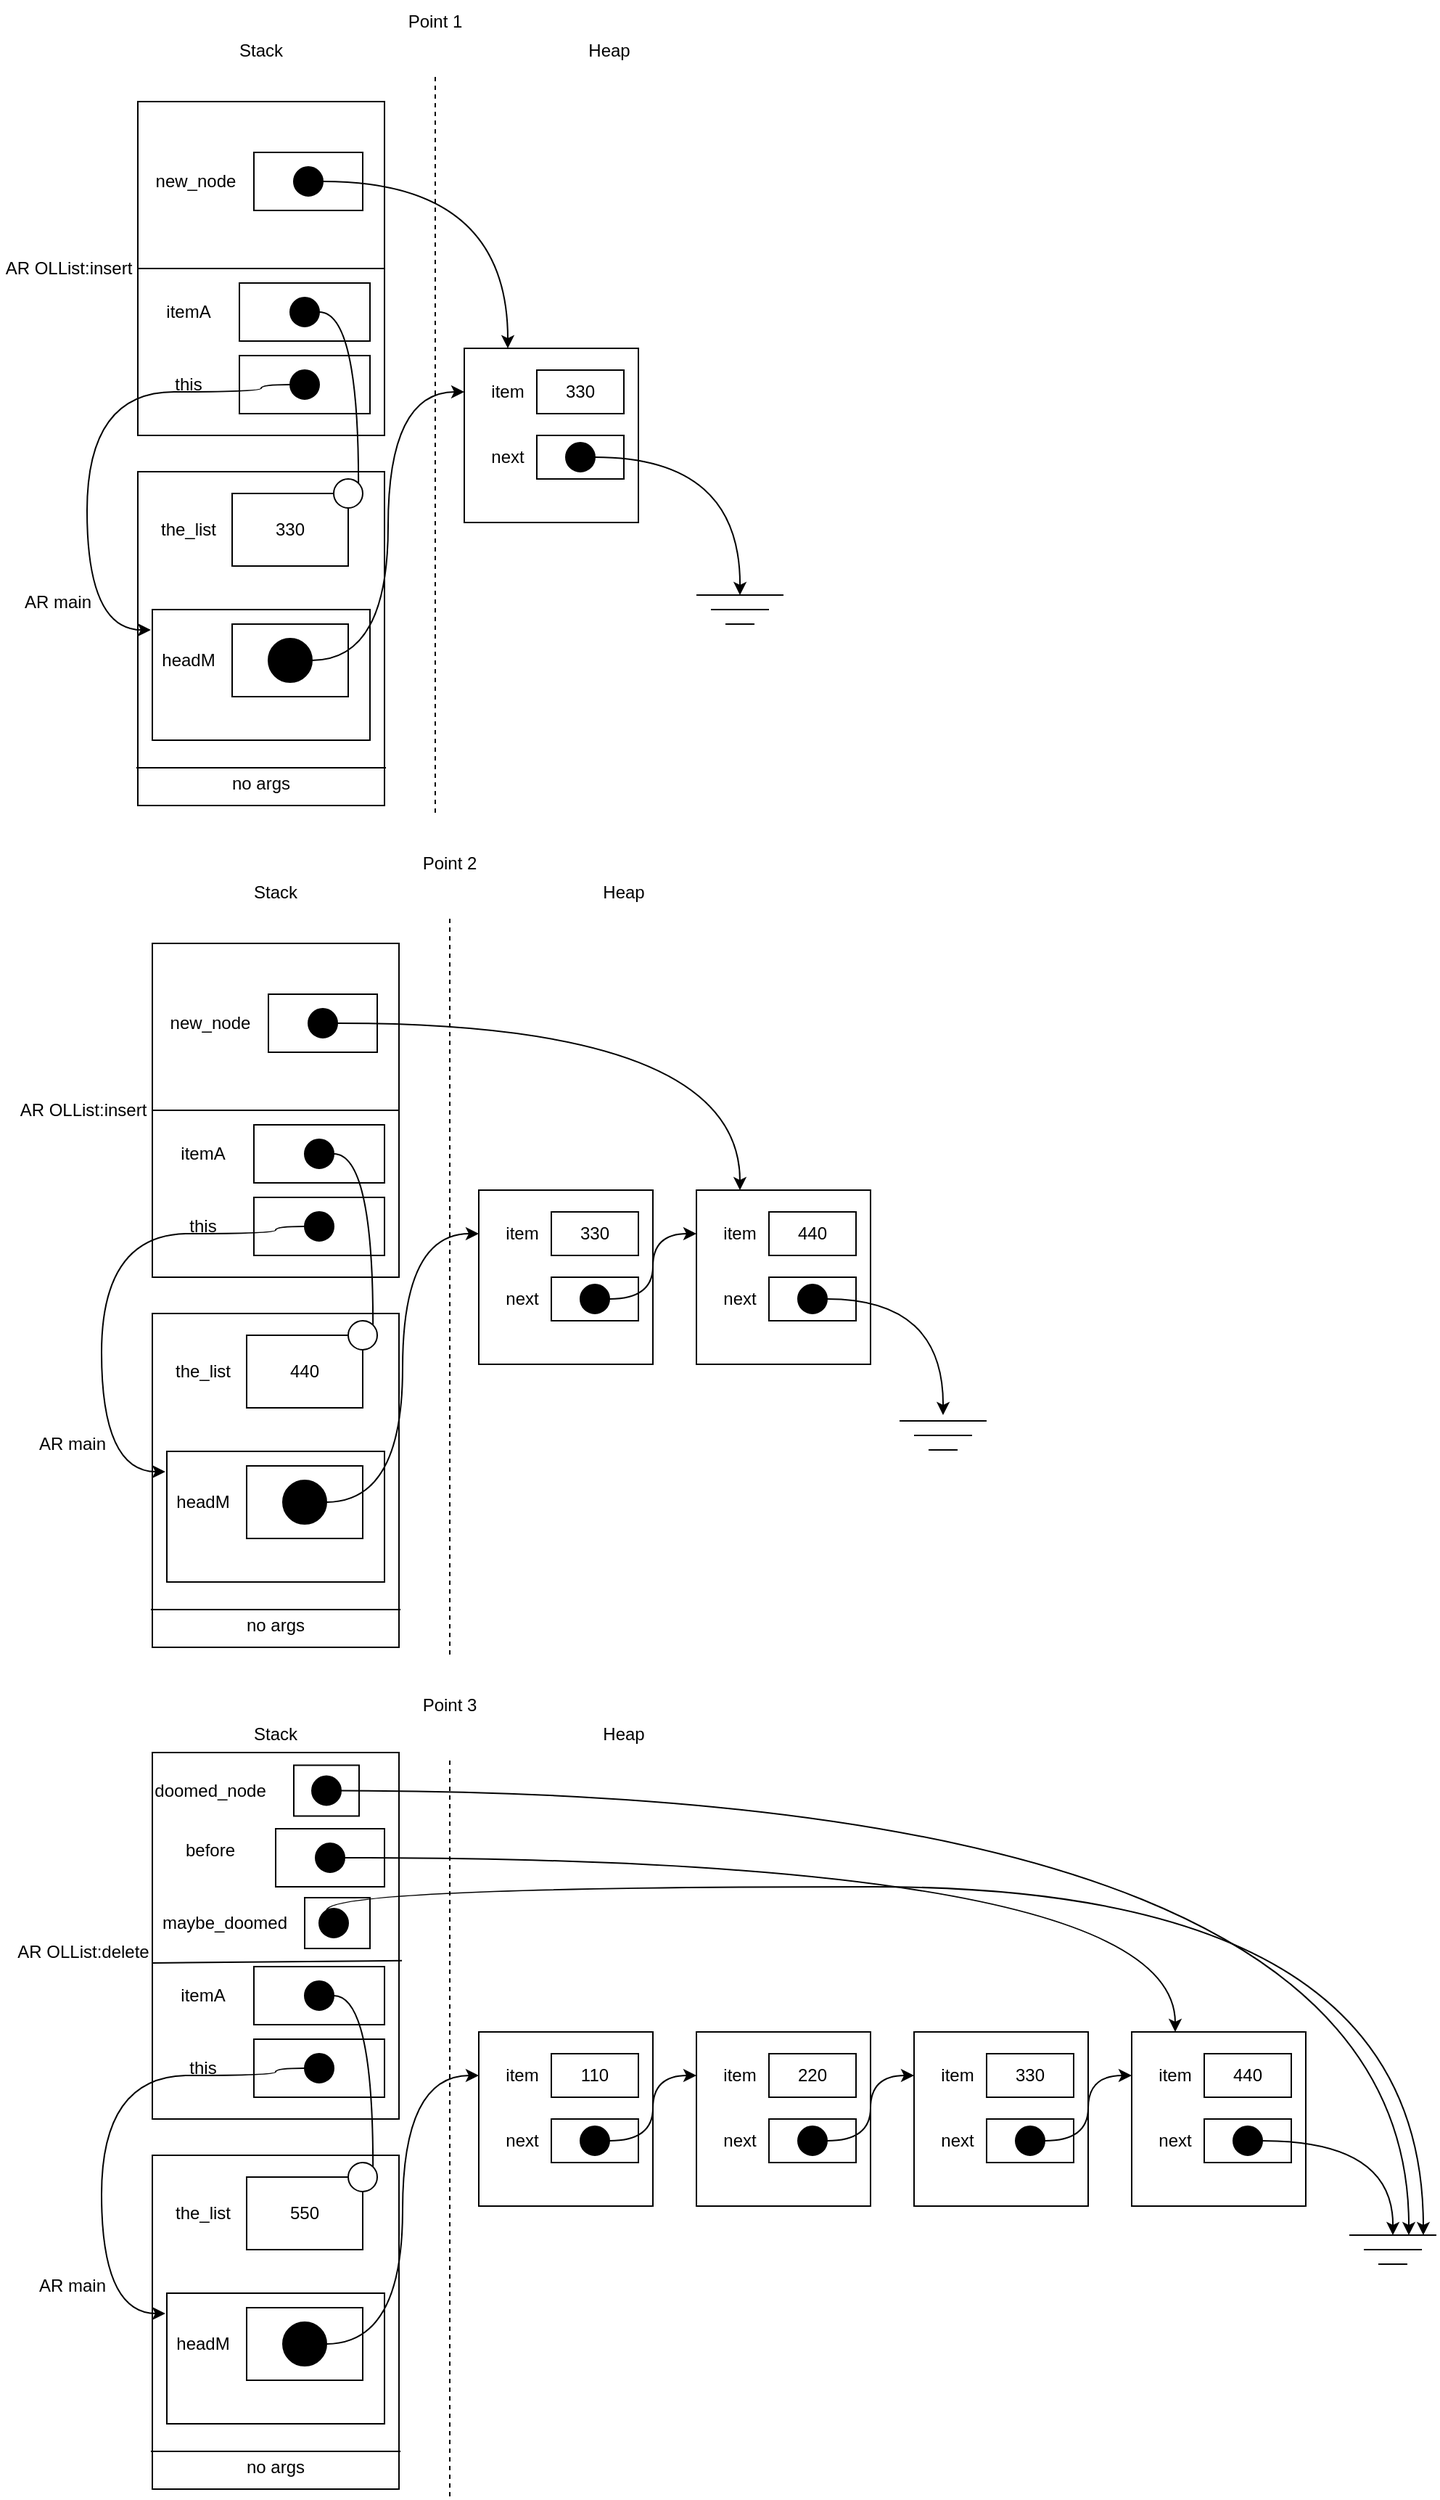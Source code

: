 <mxfile version="15.8.4" type="device"><diagram id="iZpp2DhXhqspzD6gXqu7" name="Page-1"><mxGraphModel dx="700" dy="792" grid="1" gridSize="10" guides="1" tooltips="1" connect="1" arrows="1" fold="1" page="1" pageScale="1" pageWidth="850" pageHeight="1100" math="0" shadow="0"><root><mxCell id="0"/><mxCell id="1" parent="0"/><mxCell id="zp3rCsjoMCtVCeSQoY2s-1" value="Point 1" style="text;html=1;strokeColor=none;fillColor=none;align=center;verticalAlign=middle;whiteSpace=wrap;rounded=0;" vertex="1" parent="1"><mxGeometry x="270" y="40" width="60" height="30" as="geometry"/></mxCell><mxCell id="zp3rCsjoMCtVCeSQoY2s-2" value="Stack" style="text;html=1;strokeColor=none;fillColor=none;align=center;verticalAlign=middle;whiteSpace=wrap;rounded=0;" vertex="1" parent="1"><mxGeometry x="150" y="60" width="60" height="30" as="geometry"/></mxCell><mxCell id="zp3rCsjoMCtVCeSQoY2s-4" value="" style="endArrow=none;dashed=1;html=1;rounded=0;" edge="1" parent="1"><mxGeometry width="50" height="50" relative="1" as="geometry"><mxPoint x="300" y="600" as="sourcePoint"/><mxPoint x="300" y="90" as="targetPoint"/></mxGeometry></mxCell><mxCell id="zp3rCsjoMCtVCeSQoY2s-5" value="" style="rounded=0;whiteSpace=wrap;html=1;rotation=90;" vertex="1" parent="1"><mxGeometry x="65" y="395" width="230" height="170" as="geometry"/></mxCell><mxCell id="zp3rCsjoMCtVCeSQoY2s-6" value="AR main" style="text;html=1;strokeColor=none;fillColor=none;align=center;verticalAlign=middle;whiteSpace=wrap;rounded=0;" vertex="1" parent="1"><mxGeometry x="10" y="440" width="60" height="30" as="geometry"/></mxCell><mxCell id="zp3rCsjoMCtVCeSQoY2s-7" value="the_list" style="text;html=1;strokeColor=none;fillColor=none;align=center;verticalAlign=middle;whiteSpace=wrap;rounded=0;" vertex="1" parent="1"><mxGeometry x="100" y="390" width="60" height="30" as="geometry"/></mxCell><mxCell id="zp3rCsjoMCtVCeSQoY2s-8" value="330" style="rounded=0;whiteSpace=wrap;html=1;" vertex="1" parent="1"><mxGeometry x="160" y="380" width="80" height="50" as="geometry"/></mxCell><mxCell id="zp3rCsjoMCtVCeSQoY2s-11" value="" style="rounded=0;whiteSpace=wrap;html=1;" vertex="1" parent="1"><mxGeometry x="105" y="460" width="150" height="90" as="geometry"/></mxCell><mxCell id="zp3rCsjoMCtVCeSQoY2s-9" value="headM" style="text;html=1;strokeColor=none;fillColor=none;align=center;verticalAlign=middle;whiteSpace=wrap;rounded=0;" vertex="1" parent="1"><mxGeometry x="100" y="480" width="60" height="30" as="geometry"/></mxCell><mxCell id="zp3rCsjoMCtVCeSQoY2s-10" value="" style="rounded=0;whiteSpace=wrap;html=1;" vertex="1" parent="1"><mxGeometry x="160" y="470" width="80" height="50" as="geometry"/></mxCell><mxCell id="zp3rCsjoMCtVCeSQoY2s-13" value="" style="rounded=0;whiteSpace=wrap;html=1;rotation=90;" vertex="1" parent="1"><mxGeometry x="65" y="140" width="230" height="170" as="geometry"/></mxCell><mxCell id="zp3rCsjoMCtVCeSQoY2s-14" value="" style="endArrow=none;html=1;rounded=0;exitX=0.887;exitY=1.006;exitDx=0;exitDy=0;exitPerimeter=0;entryX=0.887;entryY=-0.006;entryDx=0;entryDy=0;entryPerimeter=0;" edge="1" parent="1" source="zp3rCsjoMCtVCeSQoY2s-5" target="zp3rCsjoMCtVCeSQoY2s-5"><mxGeometry width="50" height="50" relative="1" as="geometry"><mxPoint x="270" y="420" as="sourcePoint"/><mxPoint x="320" y="370" as="targetPoint"/></mxGeometry></mxCell><mxCell id="zp3rCsjoMCtVCeSQoY2s-15" value="no args" style="text;html=1;strokeColor=none;fillColor=none;align=center;verticalAlign=middle;whiteSpace=wrap;rounded=0;" vertex="1" parent="1"><mxGeometry x="150" y="565" width="60" height="30" as="geometry"/></mxCell><mxCell id="zp3rCsjoMCtVCeSQoY2s-16" value="AR OLList:insert" style="text;html=1;strokeColor=none;fillColor=none;align=center;verticalAlign=middle;whiteSpace=wrap;rounded=0;" vertex="1" parent="1"><mxGeometry y="210" width="95" height="30" as="geometry"/></mxCell><mxCell id="zp3rCsjoMCtVCeSQoY2s-17" value="" style="endArrow=none;html=1;rounded=0;exitX=0.5;exitY=1;exitDx=0;exitDy=0;entryX=0.5;entryY=0;entryDx=0;entryDy=0;" edge="1" parent="1" source="zp3rCsjoMCtVCeSQoY2s-13" target="zp3rCsjoMCtVCeSQoY2s-13"><mxGeometry width="50" height="50" relative="1" as="geometry"><mxPoint x="310" y="400" as="sourcePoint"/><mxPoint x="360" y="350" as="targetPoint"/></mxGeometry></mxCell><mxCell id="zp3rCsjoMCtVCeSQoY2s-18" value="itemA" style="text;html=1;strokeColor=none;fillColor=none;align=center;verticalAlign=middle;whiteSpace=wrap;rounded=0;" vertex="1" parent="1"><mxGeometry x="100" y="240" width="60" height="30" as="geometry"/></mxCell><mxCell id="zp3rCsjoMCtVCeSQoY2s-19" value="" style="rounded=0;whiteSpace=wrap;html=1;" vertex="1" parent="1"><mxGeometry x="165" y="235" width="90" height="40" as="geometry"/></mxCell><mxCell id="zp3rCsjoMCtVCeSQoY2s-20" value="this" style="text;html=1;strokeColor=none;fillColor=none;align=center;verticalAlign=middle;whiteSpace=wrap;rounded=0;" vertex="1" parent="1"><mxGeometry x="100" y="290" width="60" height="30" as="geometry"/></mxCell><mxCell id="zp3rCsjoMCtVCeSQoY2s-21" value="" style="rounded=0;whiteSpace=wrap;html=1;" vertex="1" parent="1"><mxGeometry x="165" y="285" width="90" height="40" as="geometry"/></mxCell><mxCell id="zp3rCsjoMCtVCeSQoY2s-23" style="edgeStyle=orthogonalEdgeStyle;rounded=0;orthogonalLoop=1;jettySize=auto;html=1;exitX=0;exitY=0.5;exitDx=0;exitDy=0;entryX=-0.007;entryY=0.156;entryDx=0;entryDy=0;curved=1;entryPerimeter=0;" edge="1" parent="1" source="zp3rCsjoMCtVCeSQoY2s-22" target="zp3rCsjoMCtVCeSQoY2s-11"><mxGeometry relative="1" as="geometry"><Array as="points"><mxPoint x="180" y="305"/><mxPoint x="180" y="310"/><mxPoint x="60" y="310"/><mxPoint x="60" y="474"/></Array></mxGeometry></mxCell><mxCell id="zp3rCsjoMCtVCeSQoY2s-22" value="" style="ellipse;whiteSpace=wrap;html=1;aspect=fixed;fillColor=#000000;" vertex="1" parent="1"><mxGeometry x="200" y="295" width="20" height="20" as="geometry"/></mxCell><mxCell id="zp3rCsjoMCtVCeSQoY2s-25" value="" style="ellipse;whiteSpace=wrap;html=1;aspect=fixed;fillColor=#000000;" vertex="1" parent="1"><mxGeometry x="200" y="245" width="20" height="20" as="geometry"/></mxCell><mxCell id="zp3rCsjoMCtVCeSQoY2s-27" value="" style="ellipse;whiteSpace=wrap;html=1;aspect=fixed;fillColor=#FFFFFF;" vertex="1" parent="1"><mxGeometry x="230" y="370" width="20" height="20" as="geometry"/></mxCell><mxCell id="zp3rCsjoMCtVCeSQoY2s-28" value="" style="edgeStyle=orthogonalEdgeStyle;curved=1;rounded=0;orthogonalLoop=1;jettySize=auto;html=1;entryX=1;entryY=0;entryDx=0;entryDy=0;endArrow=none;" edge="1" parent="1" source="zp3rCsjoMCtVCeSQoY2s-25" target="zp3rCsjoMCtVCeSQoY2s-27"><mxGeometry relative="1" as="geometry"><mxPoint x="224.142" y="250" as="sourcePoint"/><mxPoint x="240" y="380" as="targetPoint"/><Array as="points"/></mxGeometry></mxCell><mxCell id="zp3rCsjoMCtVCeSQoY2s-29" value="Heap" style="text;html=1;strokeColor=none;fillColor=none;align=center;verticalAlign=middle;whiteSpace=wrap;rounded=0;" vertex="1" parent="1"><mxGeometry x="390" y="60" width="60" height="30" as="geometry"/></mxCell><mxCell id="zp3rCsjoMCtVCeSQoY2s-30" value="new_node" style="text;html=1;strokeColor=none;fillColor=none;align=center;verticalAlign=middle;whiteSpace=wrap;rounded=0;" vertex="1" parent="1"><mxGeometry x="105" y="150" width="60" height="30" as="geometry"/></mxCell><mxCell id="zp3rCsjoMCtVCeSQoY2s-31" value="" style="rounded=0;whiteSpace=wrap;html=1;fillColor=#FFFFFF;" vertex="1" parent="1"><mxGeometry x="175" y="145" width="75" height="40" as="geometry"/></mxCell><mxCell id="zp3rCsjoMCtVCeSQoY2s-85" style="edgeStyle=orthogonalEdgeStyle;curved=1;rounded=0;orthogonalLoop=1;jettySize=auto;html=1;entryX=0.25;entryY=0;entryDx=0;entryDy=0;" edge="1" parent="1" source="zp3rCsjoMCtVCeSQoY2s-32" target="zp3rCsjoMCtVCeSQoY2s-33"><mxGeometry relative="1" as="geometry"/></mxCell><mxCell id="zp3rCsjoMCtVCeSQoY2s-32" value="" style="ellipse;whiteSpace=wrap;html=1;aspect=fixed;fillColor=#000000;" vertex="1" parent="1"><mxGeometry x="202.5" y="155" width="20" height="20" as="geometry"/></mxCell><mxCell id="zp3rCsjoMCtVCeSQoY2s-33" value="" style="rounded=0;whiteSpace=wrap;html=1;fillColor=#FFFFFF;" vertex="1" parent="1"><mxGeometry x="320" y="280" width="120" height="120" as="geometry"/></mxCell><mxCell id="zp3rCsjoMCtVCeSQoY2s-34" value="item" style="text;html=1;strokeColor=none;fillColor=none;align=center;verticalAlign=middle;whiteSpace=wrap;rounded=0;" vertex="1" parent="1"><mxGeometry x="320" y="295" width="60" height="30" as="geometry"/></mxCell><mxCell id="zp3rCsjoMCtVCeSQoY2s-35" value="next" style="text;html=1;strokeColor=none;fillColor=none;align=center;verticalAlign=middle;whiteSpace=wrap;rounded=0;" vertex="1" parent="1"><mxGeometry x="320" y="340" width="60" height="30" as="geometry"/></mxCell><mxCell id="zp3rCsjoMCtVCeSQoY2s-36" value="330" style="rounded=0;whiteSpace=wrap;html=1;fillColor=#FFFFFF;" vertex="1" parent="1"><mxGeometry x="370" y="295" width="60" height="30" as="geometry"/></mxCell><mxCell id="zp3rCsjoMCtVCeSQoY2s-38" style="edgeStyle=orthogonalEdgeStyle;curved=1;rounded=0;orthogonalLoop=1;jettySize=auto;html=1;entryX=0;entryY=0.25;entryDx=0;entryDy=0;" edge="1" parent="1" source="zp3rCsjoMCtVCeSQoY2s-37" target="zp3rCsjoMCtVCeSQoY2s-33"><mxGeometry relative="1" as="geometry"/></mxCell><mxCell id="zp3rCsjoMCtVCeSQoY2s-37" value="" style="ellipse;whiteSpace=wrap;html=1;aspect=fixed;fillColor=#000000;" vertex="1" parent="1"><mxGeometry x="185" y="480" width="30" height="30" as="geometry"/></mxCell><mxCell id="zp3rCsjoMCtVCeSQoY2s-39" value="" style="rounded=0;whiteSpace=wrap;html=1;fillColor=#FFFFFF;" vertex="1" parent="1"><mxGeometry x="370" y="340" width="60" height="30" as="geometry"/></mxCell><mxCell id="zp3rCsjoMCtVCeSQoY2s-44" style="edgeStyle=orthogonalEdgeStyle;curved=1;rounded=0;orthogonalLoop=1;jettySize=auto;html=1;exitX=1;exitY=0.5;exitDx=0;exitDy=0;" edge="1" parent="1" source="zp3rCsjoMCtVCeSQoY2s-40"><mxGeometry relative="1" as="geometry"><mxPoint x="510" y="450" as="targetPoint"/></mxGeometry></mxCell><mxCell id="zp3rCsjoMCtVCeSQoY2s-40" value="" style="ellipse;whiteSpace=wrap;html=1;aspect=fixed;fillColor=#000000;" vertex="1" parent="1"><mxGeometry x="390" y="345" width="20" height="20" as="geometry"/></mxCell><mxCell id="zp3rCsjoMCtVCeSQoY2s-41" value="" style="endArrow=none;html=1;rounded=0;curved=1;" edge="1" parent="1"><mxGeometry width="50" height="50" relative="1" as="geometry"><mxPoint x="480" y="450" as="sourcePoint"/><mxPoint x="540" y="450" as="targetPoint"/></mxGeometry></mxCell><mxCell id="zp3rCsjoMCtVCeSQoY2s-42" value="" style="endArrow=none;html=1;rounded=0;curved=1;" edge="1" parent="1"><mxGeometry width="50" height="50" relative="1" as="geometry"><mxPoint x="490" y="460" as="sourcePoint"/><mxPoint x="530" y="460" as="targetPoint"/></mxGeometry></mxCell><mxCell id="zp3rCsjoMCtVCeSQoY2s-43" value="" style="endArrow=none;html=1;rounded=0;curved=1;" edge="1" parent="1"><mxGeometry width="50" height="50" relative="1" as="geometry"><mxPoint x="500" y="470" as="sourcePoint"/><mxPoint x="520" y="470" as="targetPoint"/></mxGeometry></mxCell><mxCell id="zp3rCsjoMCtVCeSQoY2s-45" value="Point 2" style="text;html=1;strokeColor=none;fillColor=none;align=center;verticalAlign=middle;whiteSpace=wrap;rounded=0;" vertex="1" parent="1"><mxGeometry x="280" y="620" width="60" height="30" as="geometry"/></mxCell><mxCell id="zp3rCsjoMCtVCeSQoY2s-46" value="Stack" style="text;html=1;strokeColor=none;fillColor=none;align=center;verticalAlign=middle;whiteSpace=wrap;rounded=0;" vertex="1" parent="1"><mxGeometry x="160" y="640" width="60" height="30" as="geometry"/></mxCell><mxCell id="zp3rCsjoMCtVCeSQoY2s-47" value="" style="endArrow=none;dashed=1;html=1;rounded=0;" edge="1" parent="1"><mxGeometry width="50" height="50" relative="1" as="geometry"><mxPoint x="310" y="1180" as="sourcePoint"/><mxPoint x="310" y="670" as="targetPoint"/></mxGeometry></mxCell><mxCell id="zp3rCsjoMCtVCeSQoY2s-48" value="" style="rounded=0;whiteSpace=wrap;html=1;rotation=90;" vertex="1" parent="1"><mxGeometry x="75" y="975" width="230" height="170" as="geometry"/></mxCell><mxCell id="zp3rCsjoMCtVCeSQoY2s-49" value="AR main" style="text;html=1;strokeColor=none;fillColor=none;align=center;verticalAlign=middle;whiteSpace=wrap;rounded=0;" vertex="1" parent="1"><mxGeometry x="20" y="1020" width="60" height="30" as="geometry"/></mxCell><mxCell id="zp3rCsjoMCtVCeSQoY2s-50" value="the_list" style="text;html=1;strokeColor=none;fillColor=none;align=center;verticalAlign=middle;whiteSpace=wrap;rounded=0;" vertex="1" parent="1"><mxGeometry x="110" y="970" width="60" height="30" as="geometry"/></mxCell><mxCell id="zp3rCsjoMCtVCeSQoY2s-51" value="440" style="rounded=0;whiteSpace=wrap;html=1;" vertex="1" parent="1"><mxGeometry x="170" y="960" width="80" height="50" as="geometry"/></mxCell><mxCell id="zp3rCsjoMCtVCeSQoY2s-52" value="" style="rounded=0;whiteSpace=wrap;html=1;" vertex="1" parent="1"><mxGeometry x="115" y="1040" width="150" height="90" as="geometry"/></mxCell><mxCell id="zp3rCsjoMCtVCeSQoY2s-53" value="headM" style="text;html=1;strokeColor=none;fillColor=none;align=center;verticalAlign=middle;whiteSpace=wrap;rounded=0;" vertex="1" parent="1"><mxGeometry x="110" y="1060" width="60" height="30" as="geometry"/></mxCell><mxCell id="zp3rCsjoMCtVCeSQoY2s-54" value="" style="rounded=0;whiteSpace=wrap;html=1;" vertex="1" parent="1"><mxGeometry x="170" y="1050" width="80" height="50" as="geometry"/></mxCell><mxCell id="zp3rCsjoMCtVCeSQoY2s-55" value="" style="rounded=0;whiteSpace=wrap;html=1;rotation=90;" vertex="1" parent="1"><mxGeometry x="75" y="720" width="230" height="170" as="geometry"/></mxCell><mxCell id="zp3rCsjoMCtVCeSQoY2s-56" value="" style="endArrow=none;html=1;rounded=0;exitX=0.887;exitY=1.006;exitDx=0;exitDy=0;exitPerimeter=0;entryX=0.887;entryY=-0.006;entryDx=0;entryDy=0;entryPerimeter=0;" edge="1" parent="1" source="zp3rCsjoMCtVCeSQoY2s-48" target="zp3rCsjoMCtVCeSQoY2s-48"><mxGeometry width="50" height="50" relative="1" as="geometry"><mxPoint x="280" y="1000" as="sourcePoint"/><mxPoint x="330" y="950" as="targetPoint"/></mxGeometry></mxCell><mxCell id="zp3rCsjoMCtVCeSQoY2s-57" value="no args" style="text;html=1;strokeColor=none;fillColor=none;align=center;verticalAlign=middle;whiteSpace=wrap;rounded=0;" vertex="1" parent="1"><mxGeometry x="160" y="1145" width="60" height="30" as="geometry"/></mxCell><mxCell id="zp3rCsjoMCtVCeSQoY2s-58" value="AR OLList:insert" style="text;html=1;strokeColor=none;fillColor=none;align=center;verticalAlign=middle;whiteSpace=wrap;rounded=0;" vertex="1" parent="1"><mxGeometry x="10" y="790" width="95" height="30" as="geometry"/></mxCell><mxCell id="zp3rCsjoMCtVCeSQoY2s-59" value="" style="endArrow=none;html=1;rounded=0;exitX=0.5;exitY=1;exitDx=0;exitDy=0;entryX=0.5;entryY=0;entryDx=0;entryDy=0;" edge="1" parent="1" source="zp3rCsjoMCtVCeSQoY2s-55" target="zp3rCsjoMCtVCeSQoY2s-55"><mxGeometry width="50" height="50" relative="1" as="geometry"><mxPoint x="320" y="980" as="sourcePoint"/><mxPoint x="370" y="930" as="targetPoint"/></mxGeometry></mxCell><mxCell id="zp3rCsjoMCtVCeSQoY2s-60" value="itemA" style="text;html=1;strokeColor=none;fillColor=none;align=center;verticalAlign=middle;whiteSpace=wrap;rounded=0;" vertex="1" parent="1"><mxGeometry x="110" y="820" width="60" height="30" as="geometry"/></mxCell><mxCell id="zp3rCsjoMCtVCeSQoY2s-61" value="" style="rounded=0;whiteSpace=wrap;html=1;" vertex="1" parent="1"><mxGeometry x="175" y="815" width="90" height="40" as="geometry"/></mxCell><mxCell id="zp3rCsjoMCtVCeSQoY2s-62" value="this" style="text;html=1;strokeColor=none;fillColor=none;align=center;verticalAlign=middle;whiteSpace=wrap;rounded=0;" vertex="1" parent="1"><mxGeometry x="110" y="870" width="60" height="30" as="geometry"/></mxCell><mxCell id="zp3rCsjoMCtVCeSQoY2s-63" value="" style="rounded=0;whiteSpace=wrap;html=1;" vertex="1" parent="1"><mxGeometry x="175" y="865" width="90" height="40" as="geometry"/></mxCell><mxCell id="zp3rCsjoMCtVCeSQoY2s-64" style="edgeStyle=orthogonalEdgeStyle;rounded=0;orthogonalLoop=1;jettySize=auto;html=1;exitX=0;exitY=0.5;exitDx=0;exitDy=0;entryX=-0.007;entryY=0.156;entryDx=0;entryDy=0;curved=1;entryPerimeter=0;" edge="1" parent="1" source="zp3rCsjoMCtVCeSQoY2s-65" target="zp3rCsjoMCtVCeSQoY2s-52"><mxGeometry relative="1" as="geometry"><Array as="points"><mxPoint x="190" y="885"/><mxPoint x="190" y="890"/><mxPoint x="70" y="890"/><mxPoint x="70" y="1054"/></Array></mxGeometry></mxCell><mxCell id="zp3rCsjoMCtVCeSQoY2s-65" value="" style="ellipse;whiteSpace=wrap;html=1;aspect=fixed;fillColor=#000000;" vertex="1" parent="1"><mxGeometry x="210" y="875" width="20" height="20" as="geometry"/></mxCell><mxCell id="zp3rCsjoMCtVCeSQoY2s-66" value="" style="ellipse;whiteSpace=wrap;html=1;aspect=fixed;fillColor=#000000;" vertex="1" parent="1"><mxGeometry x="210" y="825" width="20" height="20" as="geometry"/></mxCell><mxCell id="zp3rCsjoMCtVCeSQoY2s-67" value="" style="ellipse;whiteSpace=wrap;html=1;aspect=fixed;fillColor=#FFFFFF;" vertex="1" parent="1"><mxGeometry x="240" y="950" width="20" height="20" as="geometry"/></mxCell><mxCell id="zp3rCsjoMCtVCeSQoY2s-68" value="" style="edgeStyle=orthogonalEdgeStyle;curved=1;rounded=0;orthogonalLoop=1;jettySize=auto;html=1;entryX=1;entryY=0;entryDx=0;entryDy=0;endArrow=none;" edge="1" parent="1" source="zp3rCsjoMCtVCeSQoY2s-66" target="zp3rCsjoMCtVCeSQoY2s-67"><mxGeometry relative="1" as="geometry"><mxPoint x="234.142" y="830" as="sourcePoint"/><mxPoint x="250" y="960" as="targetPoint"/><Array as="points"/></mxGeometry></mxCell><mxCell id="zp3rCsjoMCtVCeSQoY2s-69" value="Heap" style="text;html=1;strokeColor=none;fillColor=none;align=center;verticalAlign=middle;whiteSpace=wrap;rounded=0;" vertex="1" parent="1"><mxGeometry x="400" y="640" width="60" height="30" as="geometry"/></mxCell><mxCell id="zp3rCsjoMCtVCeSQoY2s-70" value="new_node" style="text;html=1;strokeColor=none;fillColor=none;align=center;verticalAlign=middle;whiteSpace=wrap;rounded=0;" vertex="1" parent="1"><mxGeometry x="115" y="730" width="60" height="30" as="geometry"/></mxCell><mxCell id="zp3rCsjoMCtVCeSQoY2s-71" value="" style="rounded=0;whiteSpace=wrap;html=1;fillColor=#FFFFFF;" vertex="1" parent="1"><mxGeometry x="185" y="725" width="75" height="40" as="geometry"/></mxCell><mxCell id="zp3rCsjoMCtVCeSQoY2s-93" style="edgeStyle=orthogonalEdgeStyle;curved=1;rounded=0;orthogonalLoop=1;jettySize=auto;html=1;entryX=0.25;entryY=0;entryDx=0;entryDy=0;" edge="1" parent="1" source="zp3rCsjoMCtVCeSQoY2s-72" target="zp3rCsjoMCtVCeSQoY2s-86"><mxGeometry relative="1" as="geometry"/></mxCell><mxCell id="zp3rCsjoMCtVCeSQoY2s-72" value="" style="ellipse;whiteSpace=wrap;html=1;aspect=fixed;fillColor=#000000;" vertex="1" parent="1"><mxGeometry x="212.5" y="735" width="20" height="20" as="geometry"/></mxCell><mxCell id="zp3rCsjoMCtVCeSQoY2s-73" value="" style="rounded=0;whiteSpace=wrap;html=1;fillColor=#FFFFFF;" vertex="1" parent="1"><mxGeometry x="330" y="860" width="120" height="120" as="geometry"/></mxCell><mxCell id="zp3rCsjoMCtVCeSQoY2s-74" value="item" style="text;html=1;strokeColor=none;fillColor=none;align=center;verticalAlign=middle;whiteSpace=wrap;rounded=0;" vertex="1" parent="1"><mxGeometry x="330" y="875" width="60" height="30" as="geometry"/></mxCell><mxCell id="zp3rCsjoMCtVCeSQoY2s-75" value="next" style="text;html=1;strokeColor=none;fillColor=none;align=center;verticalAlign=middle;whiteSpace=wrap;rounded=0;" vertex="1" parent="1"><mxGeometry x="330" y="920" width="60" height="30" as="geometry"/></mxCell><mxCell id="zp3rCsjoMCtVCeSQoY2s-76" value="330" style="rounded=0;whiteSpace=wrap;html=1;fillColor=#FFFFFF;" vertex="1" parent="1"><mxGeometry x="380" y="875" width="60" height="30" as="geometry"/></mxCell><mxCell id="zp3rCsjoMCtVCeSQoY2s-77" style="edgeStyle=orthogonalEdgeStyle;curved=1;rounded=0;orthogonalLoop=1;jettySize=auto;html=1;entryX=0;entryY=0.25;entryDx=0;entryDy=0;" edge="1" parent="1" source="zp3rCsjoMCtVCeSQoY2s-78" target="zp3rCsjoMCtVCeSQoY2s-73"><mxGeometry relative="1" as="geometry"/></mxCell><mxCell id="zp3rCsjoMCtVCeSQoY2s-78" value="" style="ellipse;whiteSpace=wrap;html=1;aspect=fixed;fillColor=#000000;" vertex="1" parent="1"><mxGeometry x="195" y="1060" width="30" height="30" as="geometry"/></mxCell><mxCell id="zp3rCsjoMCtVCeSQoY2s-79" value="" style="rounded=0;whiteSpace=wrap;html=1;fillColor=#FFFFFF;" vertex="1" parent="1"><mxGeometry x="380" y="920" width="60" height="30" as="geometry"/></mxCell><mxCell id="zp3rCsjoMCtVCeSQoY2s-80" style="edgeStyle=orthogonalEdgeStyle;curved=1;rounded=0;orthogonalLoop=1;jettySize=auto;html=1;exitX=1;exitY=0.5;exitDx=0;exitDy=0;entryX=0;entryY=0.5;entryDx=0;entryDy=0;" edge="1" parent="1" source="zp3rCsjoMCtVCeSQoY2s-81" target="zp3rCsjoMCtVCeSQoY2s-87"><mxGeometry relative="1" as="geometry"><mxPoint x="520" y="1030" as="targetPoint"/></mxGeometry></mxCell><mxCell id="zp3rCsjoMCtVCeSQoY2s-81" value="" style="ellipse;whiteSpace=wrap;html=1;aspect=fixed;fillColor=#000000;" vertex="1" parent="1"><mxGeometry x="400" y="925" width="20" height="20" as="geometry"/></mxCell><mxCell id="zp3rCsjoMCtVCeSQoY2s-82" value="" style="endArrow=none;html=1;rounded=0;curved=1;" edge="1" parent="1"><mxGeometry width="50" height="50" relative="1" as="geometry"><mxPoint x="620" y="1019" as="sourcePoint"/><mxPoint x="680" y="1019" as="targetPoint"/></mxGeometry></mxCell><mxCell id="zp3rCsjoMCtVCeSQoY2s-83" value="" style="endArrow=none;html=1;rounded=0;curved=1;" edge="1" parent="1"><mxGeometry width="50" height="50" relative="1" as="geometry"><mxPoint x="630" y="1029" as="sourcePoint"/><mxPoint x="670" y="1029" as="targetPoint"/></mxGeometry></mxCell><mxCell id="zp3rCsjoMCtVCeSQoY2s-84" value="" style="endArrow=none;html=1;rounded=0;curved=1;" edge="1" parent="1"><mxGeometry width="50" height="50" relative="1" as="geometry"><mxPoint x="640" y="1039" as="sourcePoint"/><mxPoint x="660" y="1039" as="targetPoint"/></mxGeometry></mxCell><mxCell id="zp3rCsjoMCtVCeSQoY2s-86" value="" style="rounded=0;whiteSpace=wrap;html=1;fillColor=#FFFFFF;" vertex="1" parent="1"><mxGeometry x="480" y="860" width="120" height="120" as="geometry"/></mxCell><mxCell id="zp3rCsjoMCtVCeSQoY2s-87" value="item" style="text;html=1;strokeColor=none;fillColor=none;align=center;verticalAlign=middle;whiteSpace=wrap;rounded=0;" vertex="1" parent="1"><mxGeometry x="480" y="875" width="60" height="30" as="geometry"/></mxCell><mxCell id="zp3rCsjoMCtVCeSQoY2s-88" value="next" style="text;html=1;strokeColor=none;fillColor=none;align=center;verticalAlign=middle;whiteSpace=wrap;rounded=0;" vertex="1" parent="1"><mxGeometry x="480" y="920" width="60" height="30" as="geometry"/></mxCell><mxCell id="zp3rCsjoMCtVCeSQoY2s-89" value="440" style="rounded=0;whiteSpace=wrap;html=1;fillColor=#FFFFFF;" vertex="1" parent="1"><mxGeometry x="530" y="875" width="60" height="30" as="geometry"/></mxCell><mxCell id="zp3rCsjoMCtVCeSQoY2s-90" value="" style="rounded=0;whiteSpace=wrap;html=1;fillColor=#FFFFFF;" vertex="1" parent="1"><mxGeometry x="530" y="920" width="60" height="30" as="geometry"/></mxCell><mxCell id="zp3rCsjoMCtVCeSQoY2s-92" style="edgeStyle=orthogonalEdgeStyle;curved=1;rounded=0;orthogonalLoop=1;jettySize=auto;html=1;" edge="1" parent="1" source="zp3rCsjoMCtVCeSQoY2s-91"><mxGeometry relative="1" as="geometry"><mxPoint x="650" y="1015" as="targetPoint"/></mxGeometry></mxCell><mxCell id="zp3rCsjoMCtVCeSQoY2s-91" value="" style="ellipse;whiteSpace=wrap;html=1;aspect=fixed;fillColor=#000000;" vertex="1" parent="1"><mxGeometry x="550" y="925" width="20" height="20" as="geometry"/></mxCell><mxCell id="zp3rCsjoMCtVCeSQoY2s-179" value="Point 3" style="text;html=1;strokeColor=none;fillColor=none;align=center;verticalAlign=middle;whiteSpace=wrap;rounded=0;" vertex="1" parent="1"><mxGeometry x="280" y="1200" width="60" height="30" as="geometry"/></mxCell><mxCell id="zp3rCsjoMCtVCeSQoY2s-180" value="Stack" style="text;html=1;strokeColor=none;fillColor=none;align=center;verticalAlign=middle;whiteSpace=wrap;rounded=0;" vertex="1" parent="1"><mxGeometry x="160" y="1220" width="60" height="30" as="geometry"/></mxCell><mxCell id="zp3rCsjoMCtVCeSQoY2s-181" value="" style="endArrow=none;dashed=1;html=1;rounded=0;" edge="1" parent="1"><mxGeometry width="50" height="50" relative="1" as="geometry"><mxPoint x="310" y="1760" as="sourcePoint"/><mxPoint x="310" y="1250" as="targetPoint"/></mxGeometry></mxCell><mxCell id="zp3rCsjoMCtVCeSQoY2s-182" value="" style="rounded=0;whiteSpace=wrap;html=1;rotation=90;" vertex="1" parent="1"><mxGeometry x="75" y="1555" width="230" height="170" as="geometry"/></mxCell><mxCell id="zp3rCsjoMCtVCeSQoY2s-183" value="AR main" style="text;html=1;strokeColor=none;fillColor=none;align=center;verticalAlign=middle;whiteSpace=wrap;rounded=0;" vertex="1" parent="1"><mxGeometry x="20" y="1600" width="60" height="30" as="geometry"/></mxCell><mxCell id="zp3rCsjoMCtVCeSQoY2s-184" value="the_list" style="text;html=1;strokeColor=none;fillColor=none;align=center;verticalAlign=middle;whiteSpace=wrap;rounded=0;" vertex="1" parent="1"><mxGeometry x="110" y="1550" width="60" height="30" as="geometry"/></mxCell><mxCell id="zp3rCsjoMCtVCeSQoY2s-185" value="550" style="rounded=0;whiteSpace=wrap;html=1;" vertex="1" parent="1"><mxGeometry x="170" y="1540" width="80" height="50" as="geometry"/></mxCell><mxCell id="zp3rCsjoMCtVCeSQoY2s-186" value="" style="rounded=0;whiteSpace=wrap;html=1;" vertex="1" parent="1"><mxGeometry x="115" y="1620" width="150" height="90" as="geometry"/></mxCell><mxCell id="zp3rCsjoMCtVCeSQoY2s-187" value="headM" style="text;html=1;strokeColor=none;fillColor=none;align=center;verticalAlign=middle;whiteSpace=wrap;rounded=0;" vertex="1" parent="1"><mxGeometry x="110" y="1640" width="60" height="30" as="geometry"/></mxCell><mxCell id="zp3rCsjoMCtVCeSQoY2s-188" value="" style="rounded=0;whiteSpace=wrap;html=1;" vertex="1" parent="1"><mxGeometry x="170" y="1630" width="80" height="50" as="geometry"/></mxCell><mxCell id="zp3rCsjoMCtVCeSQoY2s-189" value="" style="rounded=0;whiteSpace=wrap;html=1;rotation=90;" vertex="1" parent="1"><mxGeometry x="63.75" y="1288.75" width="252.5" height="170" as="geometry"/></mxCell><mxCell id="zp3rCsjoMCtVCeSQoY2s-190" value="" style="endArrow=none;html=1;rounded=0;exitX=0.887;exitY=1.006;exitDx=0;exitDy=0;exitPerimeter=0;entryX=0.887;entryY=-0.006;entryDx=0;entryDy=0;entryPerimeter=0;" edge="1" parent="1" source="zp3rCsjoMCtVCeSQoY2s-182" target="zp3rCsjoMCtVCeSQoY2s-182"><mxGeometry width="50" height="50" relative="1" as="geometry"><mxPoint x="280" y="1580" as="sourcePoint"/><mxPoint x="330" y="1530" as="targetPoint"/></mxGeometry></mxCell><mxCell id="zp3rCsjoMCtVCeSQoY2s-191" value="no args" style="text;html=1;strokeColor=none;fillColor=none;align=center;verticalAlign=middle;whiteSpace=wrap;rounded=0;" vertex="1" parent="1"><mxGeometry x="160" y="1725" width="60" height="30" as="geometry"/></mxCell><mxCell id="zp3rCsjoMCtVCeSQoY2s-192" value="AR OLList:delete" style="text;html=1;strokeColor=none;fillColor=none;align=center;verticalAlign=middle;whiteSpace=wrap;rounded=0;" vertex="1" parent="1"><mxGeometry x="10" y="1370" width="95" height="30" as="geometry"/></mxCell><mxCell id="zp3rCsjoMCtVCeSQoY2s-193" value="" style="endArrow=none;html=1;rounded=0;exitX=1;exitY=0.75;exitDx=0;exitDy=0;entryX=0.568;entryY=-0.012;entryDx=0;entryDy=0;entryPerimeter=0;" edge="1" parent="1" source="zp3rCsjoMCtVCeSQoY2s-192" target="zp3rCsjoMCtVCeSQoY2s-189"><mxGeometry width="50" height="50" relative="1" as="geometry"><mxPoint x="320" y="1560" as="sourcePoint"/><mxPoint x="370" y="1510" as="targetPoint"/></mxGeometry></mxCell><mxCell id="zp3rCsjoMCtVCeSQoY2s-194" value="itemA" style="text;html=1;strokeColor=none;fillColor=none;align=center;verticalAlign=middle;whiteSpace=wrap;rounded=0;" vertex="1" parent="1"><mxGeometry x="110" y="1400" width="60" height="30" as="geometry"/></mxCell><mxCell id="zp3rCsjoMCtVCeSQoY2s-195" value="" style="rounded=0;whiteSpace=wrap;html=1;" vertex="1" parent="1"><mxGeometry x="175" y="1395" width="90" height="40" as="geometry"/></mxCell><mxCell id="zp3rCsjoMCtVCeSQoY2s-196" value="this" style="text;html=1;strokeColor=none;fillColor=none;align=center;verticalAlign=middle;whiteSpace=wrap;rounded=0;" vertex="1" parent="1"><mxGeometry x="110" y="1450" width="60" height="30" as="geometry"/></mxCell><mxCell id="zp3rCsjoMCtVCeSQoY2s-197" value="" style="rounded=0;whiteSpace=wrap;html=1;" vertex="1" parent="1"><mxGeometry x="175" y="1445" width="90" height="40" as="geometry"/></mxCell><mxCell id="zp3rCsjoMCtVCeSQoY2s-198" style="edgeStyle=orthogonalEdgeStyle;rounded=0;orthogonalLoop=1;jettySize=auto;html=1;exitX=0;exitY=0.5;exitDx=0;exitDy=0;entryX=-0.007;entryY=0.156;entryDx=0;entryDy=0;curved=1;entryPerimeter=0;" edge="1" parent="1" source="zp3rCsjoMCtVCeSQoY2s-199" target="zp3rCsjoMCtVCeSQoY2s-186"><mxGeometry relative="1" as="geometry"><Array as="points"><mxPoint x="190" y="1465"/><mxPoint x="190" y="1470"/><mxPoint x="70" y="1470"/><mxPoint x="70" y="1634"/></Array></mxGeometry></mxCell><mxCell id="zp3rCsjoMCtVCeSQoY2s-199" value="" style="ellipse;whiteSpace=wrap;html=1;aspect=fixed;fillColor=#000000;" vertex="1" parent="1"><mxGeometry x="210" y="1455" width="20" height="20" as="geometry"/></mxCell><mxCell id="zp3rCsjoMCtVCeSQoY2s-200" value="" style="ellipse;whiteSpace=wrap;html=1;aspect=fixed;fillColor=#000000;" vertex="1" parent="1"><mxGeometry x="210" y="1405" width="20" height="20" as="geometry"/></mxCell><mxCell id="zp3rCsjoMCtVCeSQoY2s-201" value="" style="ellipse;whiteSpace=wrap;html=1;aspect=fixed;fillColor=#FFFFFF;" vertex="1" parent="1"><mxGeometry x="240" y="1530" width="20" height="20" as="geometry"/></mxCell><mxCell id="zp3rCsjoMCtVCeSQoY2s-202" value="" style="edgeStyle=orthogonalEdgeStyle;curved=1;rounded=0;orthogonalLoop=1;jettySize=auto;html=1;entryX=1;entryY=0;entryDx=0;entryDy=0;endArrow=none;" edge="1" parent="1" source="zp3rCsjoMCtVCeSQoY2s-200" target="zp3rCsjoMCtVCeSQoY2s-201"><mxGeometry relative="1" as="geometry"><mxPoint x="234.142" y="1410" as="sourcePoint"/><mxPoint x="250" y="1540" as="targetPoint"/><Array as="points"/></mxGeometry></mxCell><mxCell id="zp3rCsjoMCtVCeSQoY2s-203" value="Heap" style="text;html=1;strokeColor=none;fillColor=none;align=center;verticalAlign=middle;whiteSpace=wrap;rounded=0;" vertex="1" parent="1"><mxGeometry x="400" y="1220" width="60" height="30" as="geometry"/></mxCell><mxCell id="zp3rCsjoMCtVCeSQoY2s-204" value="before" style="text;html=1;strokeColor=none;fillColor=none;align=center;verticalAlign=middle;whiteSpace=wrap;rounded=0;" vertex="1" parent="1"><mxGeometry x="115" y="1300" width="60" height="30" as="geometry"/></mxCell><mxCell id="zp3rCsjoMCtVCeSQoY2s-205" value="" style="rounded=0;whiteSpace=wrap;html=1;fillColor=#FFFFFF;" vertex="1" parent="1"><mxGeometry x="190" y="1300" width="75" height="40" as="geometry"/></mxCell><mxCell id="zp3rCsjoMCtVCeSQoY2s-206" style="edgeStyle=orthogonalEdgeStyle;curved=1;rounded=0;orthogonalLoop=1;jettySize=auto;html=1;entryX=0.25;entryY=0;entryDx=0;entryDy=0;" edge="1" parent="1" source="zp3rCsjoMCtVCeSQoY2s-207" target="zp3rCsjoMCtVCeSQoY2s-234"><mxGeometry relative="1" as="geometry"/></mxCell><mxCell id="zp3rCsjoMCtVCeSQoY2s-207" value="" style="ellipse;whiteSpace=wrap;html=1;aspect=fixed;fillColor=#000000;" vertex="1" parent="1"><mxGeometry x="217.5" y="1310" width="20" height="20" as="geometry"/></mxCell><mxCell id="zp3rCsjoMCtVCeSQoY2s-208" value="" style="rounded=0;whiteSpace=wrap;html=1;fillColor=#FFFFFF;" vertex="1" parent="1"><mxGeometry x="330" y="1440" width="120" height="120" as="geometry"/></mxCell><mxCell id="zp3rCsjoMCtVCeSQoY2s-209" value="item" style="text;html=1;strokeColor=none;fillColor=none;align=center;verticalAlign=middle;whiteSpace=wrap;rounded=0;" vertex="1" parent="1"><mxGeometry x="330" y="1455" width="60" height="30" as="geometry"/></mxCell><mxCell id="zp3rCsjoMCtVCeSQoY2s-210" value="next" style="text;html=1;strokeColor=none;fillColor=none;align=center;verticalAlign=middle;whiteSpace=wrap;rounded=0;" vertex="1" parent="1"><mxGeometry x="330" y="1500" width="60" height="30" as="geometry"/></mxCell><mxCell id="zp3rCsjoMCtVCeSQoY2s-211" value="110" style="rounded=0;whiteSpace=wrap;html=1;fillColor=#FFFFFF;" vertex="1" parent="1"><mxGeometry x="380" y="1455" width="60" height="30" as="geometry"/></mxCell><mxCell id="zp3rCsjoMCtVCeSQoY2s-212" style="edgeStyle=orthogonalEdgeStyle;curved=1;rounded=0;orthogonalLoop=1;jettySize=auto;html=1;entryX=0;entryY=0.25;entryDx=0;entryDy=0;" edge="1" parent="1" source="zp3rCsjoMCtVCeSQoY2s-213" target="zp3rCsjoMCtVCeSQoY2s-208"><mxGeometry relative="1" as="geometry"/></mxCell><mxCell id="zp3rCsjoMCtVCeSQoY2s-213" value="" style="ellipse;whiteSpace=wrap;html=1;aspect=fixed;fillColor=#000000;" vertex="1" parent="1"><mxGeometry x="195" y="1640" width="30" height="30" as="geometry"/></mxCell><mxCell id="zp3rCsjoMCtVCeSQoY2s-214" value="" style="rounded=0;whiteSpace=wrap;html=1;fillColor=#FFFFFF;" vertex="1" parent="1"><mxGeometry x="380" y="1500" width="60" height="30" as="geometry"/></mxCell><mxCell id="zp3rCsjoMCtVCeSQoY2s-215" style="edgeStyle=orthogonalEdgeStyle;curved=1;rounded=0;orthogonalLoop=1;jettySize=auto;html=1;exitX=1;exitY=0.5;exitDx=0;exitDy=0;entryX=0;entryY=0.5;entryDx=0;entryDy=0;" edge="1" parent="1" source="zp3rCsjoMCtVCeSQoY2s-216" target="zp3rCsjoMCtVCeSQoY2s-221"><mxGeometry relative="1" as="geometry"><mxPoint x="520" y="1610" as="targetPoint"/></mxGeometry></mxCell><mxCell id="zp3rCsjoMCtVCeSQoY2s-216" value="" style="ellipse;whiteSpace=wrap;html=1;aspect=fixed;fillColor=#000000;" vertex="1" parent="1"><mxGeometry x="400" y="1505" width="20" height="20" as="geometry"/></mxCell><mxCell id="zp3rCsjoMCtVCeSQoY2s-217" value="" style="endArrow=none;html=1;rounded=0;curved=1;" edge="1" parent="1"><mxGeometry width="50" height="50" relative="1" as="geometry"><mxPoint x="930" y="1580" as="sourcePoint"/><mxPoint x="990" y="1580" as="targetPoint"/></mxGeometry></mxCell><mxCell id="zp3rCsjoMCtVCeSQoY2s-218" value="" style="endArrow=none;html=1;rounded=0;curved=1;" edge="1" parent="1"><mxGeometry width="50" height="50" relative="1" as="geometry"><mxPoint x="940" y="1590" as="sourcePoint"/><mxPoint x="980" y="1590" as="targetPoint"/></mxGeometry></mxCell><mxCell id="zp3rCsjoMCtVCeSQoY2s-219" value="" style="endArrow=none;html=1;rounded=0;curved=1;" edge="1" parent="1"><mxGeometry width="50" height="50" relative="1" as="geometry"><mxPoint x="950" y="1600" as="sourcePoint"/><mxPoint x="970" y="1600" as="targetPoint"/></mxGeometry></mxCell><mxCell id="zp3rCsjoMCtVCeSQoY2s-220" value="" style="rounded=0;whiteSpace=wrap;html=1;fillColor=#FFFFFF;" vertex="1" parent="1"><mxGeometry x="480" y="1440" width="120" height="120" as="geometry"/></mxCell><mxCell id="zp3rCsjoMCtVCeSQoY2s-221" value="item" style="text;html=1;strokeColor=none;fillColor=none;align=center;verticalAlign=middle;whiteSpace=wrap;rounded=0;" vertex="1" parent="1"><mxGeometry x="480" y="1455" width="60" height="30" as="geometry"/></mxCell><mxCell id="zp3rCsjoMCtVCeSQoY2s-222" value="next" style="text;html=1;strokeColor=none;fillColor=none;align=center;verticalAlign=middle;whiteSpace=wrap;rounded=0;" vertex="1" parent="1"><mxGeometry x="480" y="1500" width="60" height="30" as="geometry"/></mxCell><mxCell id="zp3rCsjoMCtVCeSQoY2s-223" value="220" style="rounded=0;whiteSpace=wrap;html=1;fillColor=#FFFFFF;" vertex="1" parent="1"><mxGeometry x="530" y="1455" width="60" height="30" as="geometry"/></mxCell><mxCell id="zp3rCsjoMCtVCeSQoY2s-224" value="" style="rounded=0;whiteSpace=wrap;html=1;fillColor=#FFFFFF;" vertex="1" parent="1"><mxGeometry x="530" y="1500" width="60" height="30" as="geometry"/></mxCell><mxCell id="zp3rCsjoMCtVCeSQoY2s-225" style="edgeStyle=orthogonalEdgeStyle;curved=1;rounded=0;orthogonalLoop=1;jettySize=auto;html=1;entryX=0;entryY=0.5;entryDx=0;entryDy=0;" edge="1" parent="1" source="zp3rCsjoMCtVCeSQoY2s-226" target="zp3rCsjoMCtVCeSQoY2s-228"><mxGeometry relative="1" as="geometry"><mxPoint x="650" y="1595" as="targetPoint"/></mxGeometry></mxCell><mxCell id="zp3rCsjoMCtVCeSQoY2s-226" value="" style="ellipse;whiteSpace=wrap;html=1;aspect=fixed;fillColor=#000000;" vertex="1" parent="1"><mxGeometry x="550" y="1505" width="20" height="20" as="geometry"/></mxCell><mxCell id="zp3rCsjoMCtVCeSQoY2s-227" value="" style="rounded=0;whiteSpace=wrap;html=1;fillColor=#FFFFFF;" vertex="1" parent="1"><mxGeometry x="630" y="1440" width="120" height="120" as="geometry"/></mxCell><mxCell id="zp3rCsjoMCtVCeSQoY2s-228" value="item" style="text;html=1;strokeColor=none;fillColor=none;align=center;verticalAlign=middle;whiteSpace=wrap;rounded=0;" vertex="1" parent="1"><mxGeometry x="630" y="1455" width="60" height="30" as="geometry"/></mxCell><mxCell id="zp3rCsjoMCtVCeSQoY2s-229" value="next" style="text;html=1;strokeColor=none;fillColor=none;align=center;verticalAlign=middle;whiteSpace=wrap;rounded=0;" vertex="1" parent="1"><mxGeometry x="630" y="1500" width="60" height="30" as="geometry"/></mxCell><mxCell id="zp3rCsjoMCtVCeSQoY2s-230" value="330" style="rounded=0;whiteSpace=wrap;html=1;fillColor=#FFFFFF;" vertex="1" parent="1"><mxGeometry x="680" y="1455" width="60" height="30" as="geometry"/></mxCell><mxCell id="zp3rCsjoMCtVCeSQoY2s-231" value="" style="rounded=0;whiteSpace=wrap;html=1;fillColor=#FFFFFF;" vertex="1" parent="1"><mxGeometry x="680" y="1500" width="60" height="30" as="geometry"/></mxCell><mxCell id="zp3rCsjoMCtVCeSQoY2s-232" style="edgeStyle=orthogonalEdgeStyle;curved=1;rounded=0;orthogonalLoop=1;jettySize=auto;html=1;entryX=0;entryY=0.5;entryDx=0;entryDy=0;" edge="1" parent="1" source="zp3rCsjoMCtVCeSQoY2s-233" target="zp3rCsjoMCtVCeSQoY2s-235"><mxGeometry relative="1" as="geometry"/></mxCell><mxCell id="zp3rCsjoMCtVCeSQoY2s-233" value="" style="ellipse;whiteSpace=wrap;html=1;aspect=fixed;fillColor=#000000;" vertex="1" parent="1"><mxGeometry x="700" y="1505" width="20" height="20" as="geometry"/></mxCell><mxCell id="zp3rCsjoMCtVCeSQoY2s-234" value="" style="rounded=0;whiteSpace=wrap;html=1;fillColor=#FFFFFF;" vertex="1" parent="1"><mxGeometry x="780" y="1440" width="120" height="120" as="geometry"/></mxCell><mxCell id="zp3rCsjoMCtVCeSQoY2s-235" value="item" style="text;html=1;strokeColor=none;fillColor=none;align=center;verticalAlign=middle;whiteSpace=wrap;rounded=0;" vertex="1" parent="1"><mxGeometry x="780" y="1455" width="60" height="30" as="geometry"/></mxCell><mxCell id="zp3rCsjoMCtVCeSQoY2s-236" value="next" style="text;html=1;strokeColor=none;fillColor=none;align=center;verticalAlign=middle;whiteSpace=wrap;rounded=0;" vertex="1" parent="1"><mxGeometry x="780" y="1500" width="60" height="30" as="geometry"/></mxCell><mxCell id="zp3rCsjoMCtVCeSQoY2s-237" value="440" style="rounded=0;whiteSpace=wrap;html=1;fillColor=#FFFFFF;" vertex="1" parent="1"><mxGeometry x="830" y="1455" width="60" height="30" as="geometry"/></mxCell><mxCell id="zp3rCsjoMCtVCeSQoY2s-238" value="" style="rounded=0;whiteSpace=wrap;html=1;fillColor=#FFFFFF;" vertex="1" parent="1"><mxGeometry x="830" y="1500" width="60" height="30" as="geometry"/></mxCell><mxCell id="zp3rCsjoMCtVCeSQoY2s-239" style="edgeStyle=orthogonalEdgeStyle;curved=1;rounded=0;orthogonalLoop=1;jettySize=auto;html=1;" edge="1" parent="1" source="zp3rCsjoMCtVCeSQoY2s-240"><mxGeometry relative="1" as="geometry"><mxPoint x="960" y="1580" as="targetPoint"/></mxGeometry></mxCell><mxCell id="zp3rCsjoMCtVCeSQoY2s-240" value="" style="ellipse;whiteSpace=wrap;html=1;aspect=fixed;fillColor=#000000;" vertex="1" parent="1"><mxGeometry x="850" y="1505" width="20" height="20" as="geometry"/></mxCell><mxCell id="zp3rCsjoMCtVCeSQoY2s-241" value="maybe_doomed" style="text;html=1;strokeColor=none;fillColor=none;align=center;verticalAlign=middle;whiteSpace=wrap;rounded=0;" vertex="1" parent="1"><mxGeometry x="125" y="1350" width="60" height="30" as="geometry"/></mxCell><mxCell id="zp3rCsjoMCtVCeSQoY2s-242" value="" style="rounded=0;whiteSpace=wrap;html=1;fillColor=#FFFFFF;" vertex="1" parent="1"><mxGeometry x="210" y="1347.5" width="45" height="35" as="geometry"/></mxCell><mxCell id="zp3rCsjoMCtVCeSQoY2s-243" style="edgeStyle=orthogonalEdgeStyle;curved=1;rounded=0;orthogonalLoop=1;jettySize=auto;html=1;" edge="1" parent="1" source="zp3rCsjoMCtVCeSQoY2s-244"><mxGeometry relative="1" as="geometry"><mxPoint x="981" y="1580" as="targetPoint"/><Array as="points"><mxPoint x="225" y="1340"/><mxPoint x="981" y="1340"/></Array></mxGeometry></mxCell><mxCell id="zp3rCsjoMCtVCeSQoY2s-244" value="" style="ellipse;whiteSpace=wrap;html=1;aspect=fixed;fillColor=#000000;" vertex="1" parent="1"><mxGeometry x="220" y="1355" width="20" height="20" as="geometry"/></mxCell><mxCell id="zp3rCsjoMCtVCeSQoY2s-245" value="doomed_node" style="text;html=1;strokeColor=none;fillColor=none;align=center;verticalAlign=middle;whiteSpace=wrap;rounded=0;" vertex="1" parent="1"><mxGeometry x="115" y="1258.75" width="60" height="30" as="geometry"/></mxCell><mxCell id="zp3rCsjoMCtVCeSQoY2s-246" value="" style="rounded=0;whiteSpace=wrap;html=1;fillColor=#FFFFFF;" vertex="1" parent="1"><mxGeometry x="202.5" y="1256.25" width="45" height="35" as="geometry"/></mxCell><mxCell id="zp3rCsjoMCtVCeSQoY2s-248" style="edgeStyle=orthogonalEdgeStyle;curved=1;rounded=0;orthogonalLoop=1;jettySize=auto;html=1;" edge="1" parent="1" source="zp3rCsjoMCtVCeSQoY2s-247"><mxGeometry relative="1" as="geometry"><mxPoint x="971" y="1580" as="targetPoint"/></mxGeometry></mxCell><mxCell id="zp3rCsjoMCtVCeSQoY2s-247" value="" style="ellipse;whiteSpace=wrap;html=1;aspect=fixed;fillColor=#000000;" vertex="1" parent="1"><mxGeometry x="215" y="1263.75" width="20" height="20" as="geometry"/></mxCell></root></mxGraphModel></diagram></mxfile>